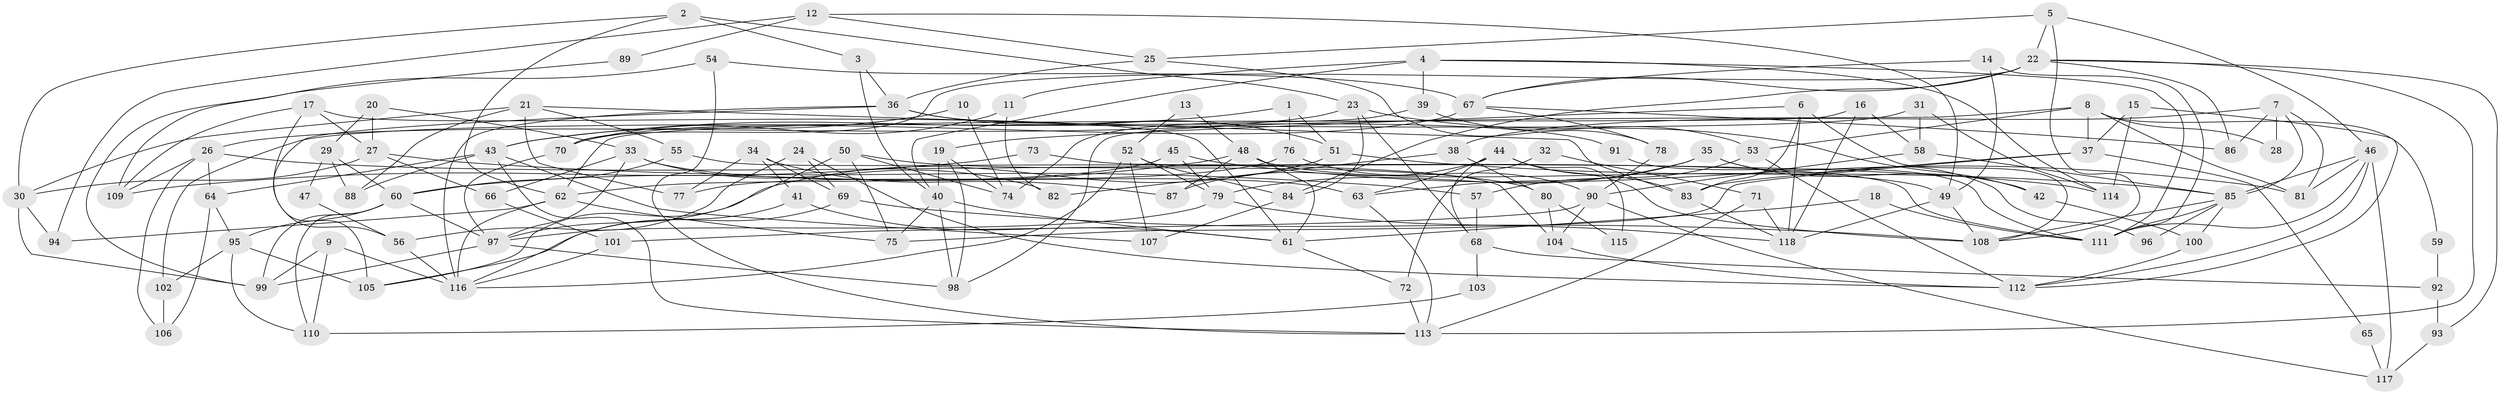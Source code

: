 // Generated by graph-tools (version 1.1) at 2025/14/03/09/25 04:14:57]
// undirected, 118 vertices, 236 edges
graph export_dot {
graph [start="1"]
  node [color=gray90,style=filled];
  1;
  2;
  3;
  4;
  5;
  6;
  7;
  8;
  9;
  10;
  11;
  12;
  13;
  14;
  15;
  16;
  17;
  18;
  19;
  20;
  21;
  22;
  23;
  24;
  25;
  26;
  27;
  28;
  29;
  30;
  31;
  32;
  33;
  34;
  35;
  36;
  37;
  38;
  39;
  40;
  41;
  42;
  43;
  44;
  45;
  46;
  47;
  48;
  49;
  50;
  51;
  52;
  53;
  54;
  55;
  56;
  57;
  58;
  59;
  60;
  61;
  62;
  63;
  64;
  65;
  66;
  67;
  68;
  69;
  70;
  71;
  72;
  73;
  74;
  75;
  76;
  77;
  78;
  79;
  80;
  81;
  82;
  83;
  84;
  85;
  86;
  87;
  88;
  89;
  90;
  91;
  92;
  93;
  94;
  95;
  96;
  97;
  98;
  99;
  100;
  101;
  102;
  103;
  104;
  105;
  106;
  107;
  108;
  109;
  110;
  111;
  112;
  113;
  114;
  115;
  116;
  117;
  118;
  1 -- 43;
  1 -- 51;
  1 -- 76;
  2 -- 62;
  2 -- 3;
  2 -- 23;
  2 -- 30;
  3 -- 40;
  3 -- 36;
  4 -- 40;
  4 -- 111;
  4 -- 11;
  4 -- 39;
  4 -- 114;
  5 -- 46;
  5 -- 108;
  5 -- 22;
  5 -- 25;
  6 -- 118;
  6 -- 108;
  6 -- 19;
  6 -- 83;
  7 -- 38;
  7 -- 85;
  7 -- 28;
  7 -- 81;
  7 -- 86;
  8 -- 37;
  8 -- 81;
  8 -- 28;
  8 -- 53;
  8 -- 59;
  8 -- 98;
  9 -- 99;
  9 -- 116;
  9 -- 110;
  10 -- 43;
  10 -- 74;
  11 -- 70;
  11 -- 82;
  12 -- 49;
  12 -- 25;
  12 -- 89;
  12 -- 94;
  13 -- 52;
  13 -- 48;
  14 -- 111;
  14 -- 67;
  14 -- 49;
  15 -- 37;
  15 -- 112;
  15 -- 114;
  16 -- 62;
  16 -- 118;
  16 -- 58;
  17 -- 61;
  17 -- 27;
  17 -- 56;
  17 -- 109;
  18 -- 111;
  18 -- 61;
  19 -- 40;
  19 -- 74;
  19 -- 98;
  20 -- 29;
  20 -- 33;
  20 -- 27;
  21 -- 30;
  21 -- 83;
  21 -- 55;
  21 -- 77;
  21 -- 88;
  22 -- 67;
  22 -- 70;
  22 -- 84;
  22 -- 86;
  22 -- 93;
  22 -- 113;
  23 -- 84;
  23 -- 26;
  23 -- 42;
  23 -- 68;
  24 -- 56;
  24 -- 69;
  24 -- 112;
  25 -- 78;
  25 -- 36;
  26 -- 114;
  26 -- 64;
  26 -- 106;
  26 -- 109;
  27 -- 30;
  27 -- 57;
  27 -- 66;
  29 -- 60;
  29 -- 88;
  29 -- 47;
  30 -- 99;
  30 -- 94;
  31 -- 102;
  31 -- 114;
  31 -- 58;
  32 -- 72;
  32 -- 71;
  33 -- 97;
  33 -- 66;
  33 -- 63;
  33 -- 82;
  34 -- 69;
  34 -- 77;
  34 -- 41;
  34 -- 87;
  35 -- 79;
  35 -- 63;
  35 -- 42;
  35 -- 96;
  36 -- 116;
  36 -- 51;
  36 -- 91;
  36 -- 105;
  37 -- 75;
  37 -- 83;
  37 -- 65;
  38 -- 80;
  38 -- 82;
  39 -- 53;
  39 -- 74;
  40 -- 75;
  40 -- 98;
  40 -- 61;
  41 -- 61;
  41 -- 116;
  42 -- 100;
  43 -- 113;
  43 -- 107;
  43 -- 64;
  43 -- 88;
  44 -- 87;
  44 -- 63;
  44 -- 68;
  44 -- 83;
  44 -- 108;
  44 -- 115;
  45 -- 79;
  45 -- 81;
  45 -- 62;
  46 -- 85;
  46 -- 112;
  46 -- 81;
  46 -- 111;
  46 -- 117;
  47 -- 56;
  48 -- 49;
  48 -- 60;
  48 -- 61;
  48 -- 87;
  49 -- 108;
  49 -- 118;
  50 -- 74;
  50 -- 105;
  50 -- 75;
  50 -- 80;
  51 -- 85;
  51 -- 97;
  52 -- 116;
  52 -- 79;
  52 -- 84;
  52 -- 107;
  53 -- 57;
  53 -- 112;
  54 -- 99;
  54 -- 67;
  54 -- 113;
  55 -- 60;
  55 -- 104;
  56 -- 116;
  57 -- 68;
  58 -- 85;
  58 -- 90;
  59 -- 92;
  60 -- 110;
  60 -- 97;
  60 -- 95;
  60 -- 99;
  61 -- 72;
  62 -- 94;
  62 -- 75;
  62 -- 116;
  63 -- 113;
  64 -- 95;
  64 -- 106;
  65 -- 117;
  66 -- 101;
  67 -- 86;
  67 -- 70;
  67 -- 78;
  68 -- 92;
  68 -- 103;
  69 -- 105;
  69 -- 108;
  70 -- 97;
  71 -- 118;
  71 -- 113;
  72 -- 113;
  73 -- 109;
  73 -- 111;
  76 -- 90;
  76 -- 77;
  78 -- 90;
  79 -- 97;
  79 -- 118;
  80 -- 104;
  80 -- 115;
  83 -- 118;
  84 -- 107;
  85 -- 100;
  85 -- 96;
  85 -- 108;
  85 -- 111;
  89 -- 109;
  90 -- 104;
  90 -- 101;
  90 -- 117;
  91 -- 111;
  92 -- 93;
  93 -- 117;
  95 -- 102;
  95 -- 105;
  95 -- 110;
  97 -- 98;
  97 -- 99;
  100 -- 112;
  101 -- 116;
  102 -- 106;
  103 -- 110;
  104 -- 112;
}
